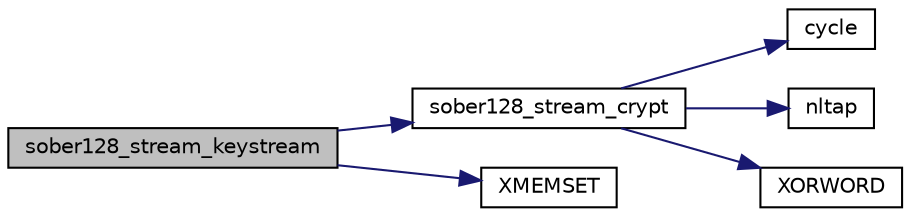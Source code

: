 digraph "sober128_stream_keystream"
{
 // LATEX_PDF_SIZE
  edge [fontname="Helvetica",fontsize="10",labelfontname="Helvetica",labelfontsize="10"];
  node [fontname="Helvetica",fontsize="10",shape=record];
  rankdir="LR";
  Node96 [label="sober128_stream_keystream",height=0.2,width=0.4,color="black", fillcolor="grey75", style="filled", fontcolor="black",tooltip=" "];
  Node96 -> Node97 [color="midnightblue",fontsize="10",style="solid",fontname="Helvetica"];
  Node97 [label="sober128_stream_crypt",height=0.2,width=0.4,color="black", fillcolor="white", style="filled",URL="$sober128__stream_8c.html#ae518d65a1bd918959e0d52e3f7d963de",tooltip="Encrypt (or decrypt) bytes of ciphertext (or plaintext) with Sober128."];
  Node97 -> Node98 [color="midnightblue",fontsize="10",style="solid",fontname="Helvetica"];
  Node98 [label="cycle",height=0.2,width=0.4,color="black", fillcolor="white", style="filled",URL="$sober128__stream_8c.html#a5ee309e1f2da8afec6f25f826763f55d",tooltip=" "];
  Node97 -> Node99 [color="midnightblue",fontsize="10",style="solid",fontname="Helvetica"];
  Node99 [label="nltap",height=0.2,width=0.4,color="black", fillcolor="white", style="filled",URL="$sober128__stream_8c.html#aa40918d0bb77cd616f54d859fe3ceb34",tooltip=" "];
  Node97 -> Node100 [color="midnightblue",fontsize="10",style="solid",fontname="Helvetica"];
  Node100 [label="XORWORD",height=0.2,width=0.4,color="black", fillcolor="white", style="filled",URL="$sober128__stream_8c.html#a272d26d71ca3e6dd2b4282302c91e5bd",tooltip=" "];
  Node96 -> Node101 [color="midnightblue",fontsize="10",style="solid",fontname="Helvetica"];
  Node101 [label="XMEMSET",height=0.2,width=0.4,color="black", fillcolor="white", style="filled",URL="$tomcrypt__cfg_8h.html#aa3c34a6f6c61de7da9258b5a30e32c2f",tooltip=" "];
}
